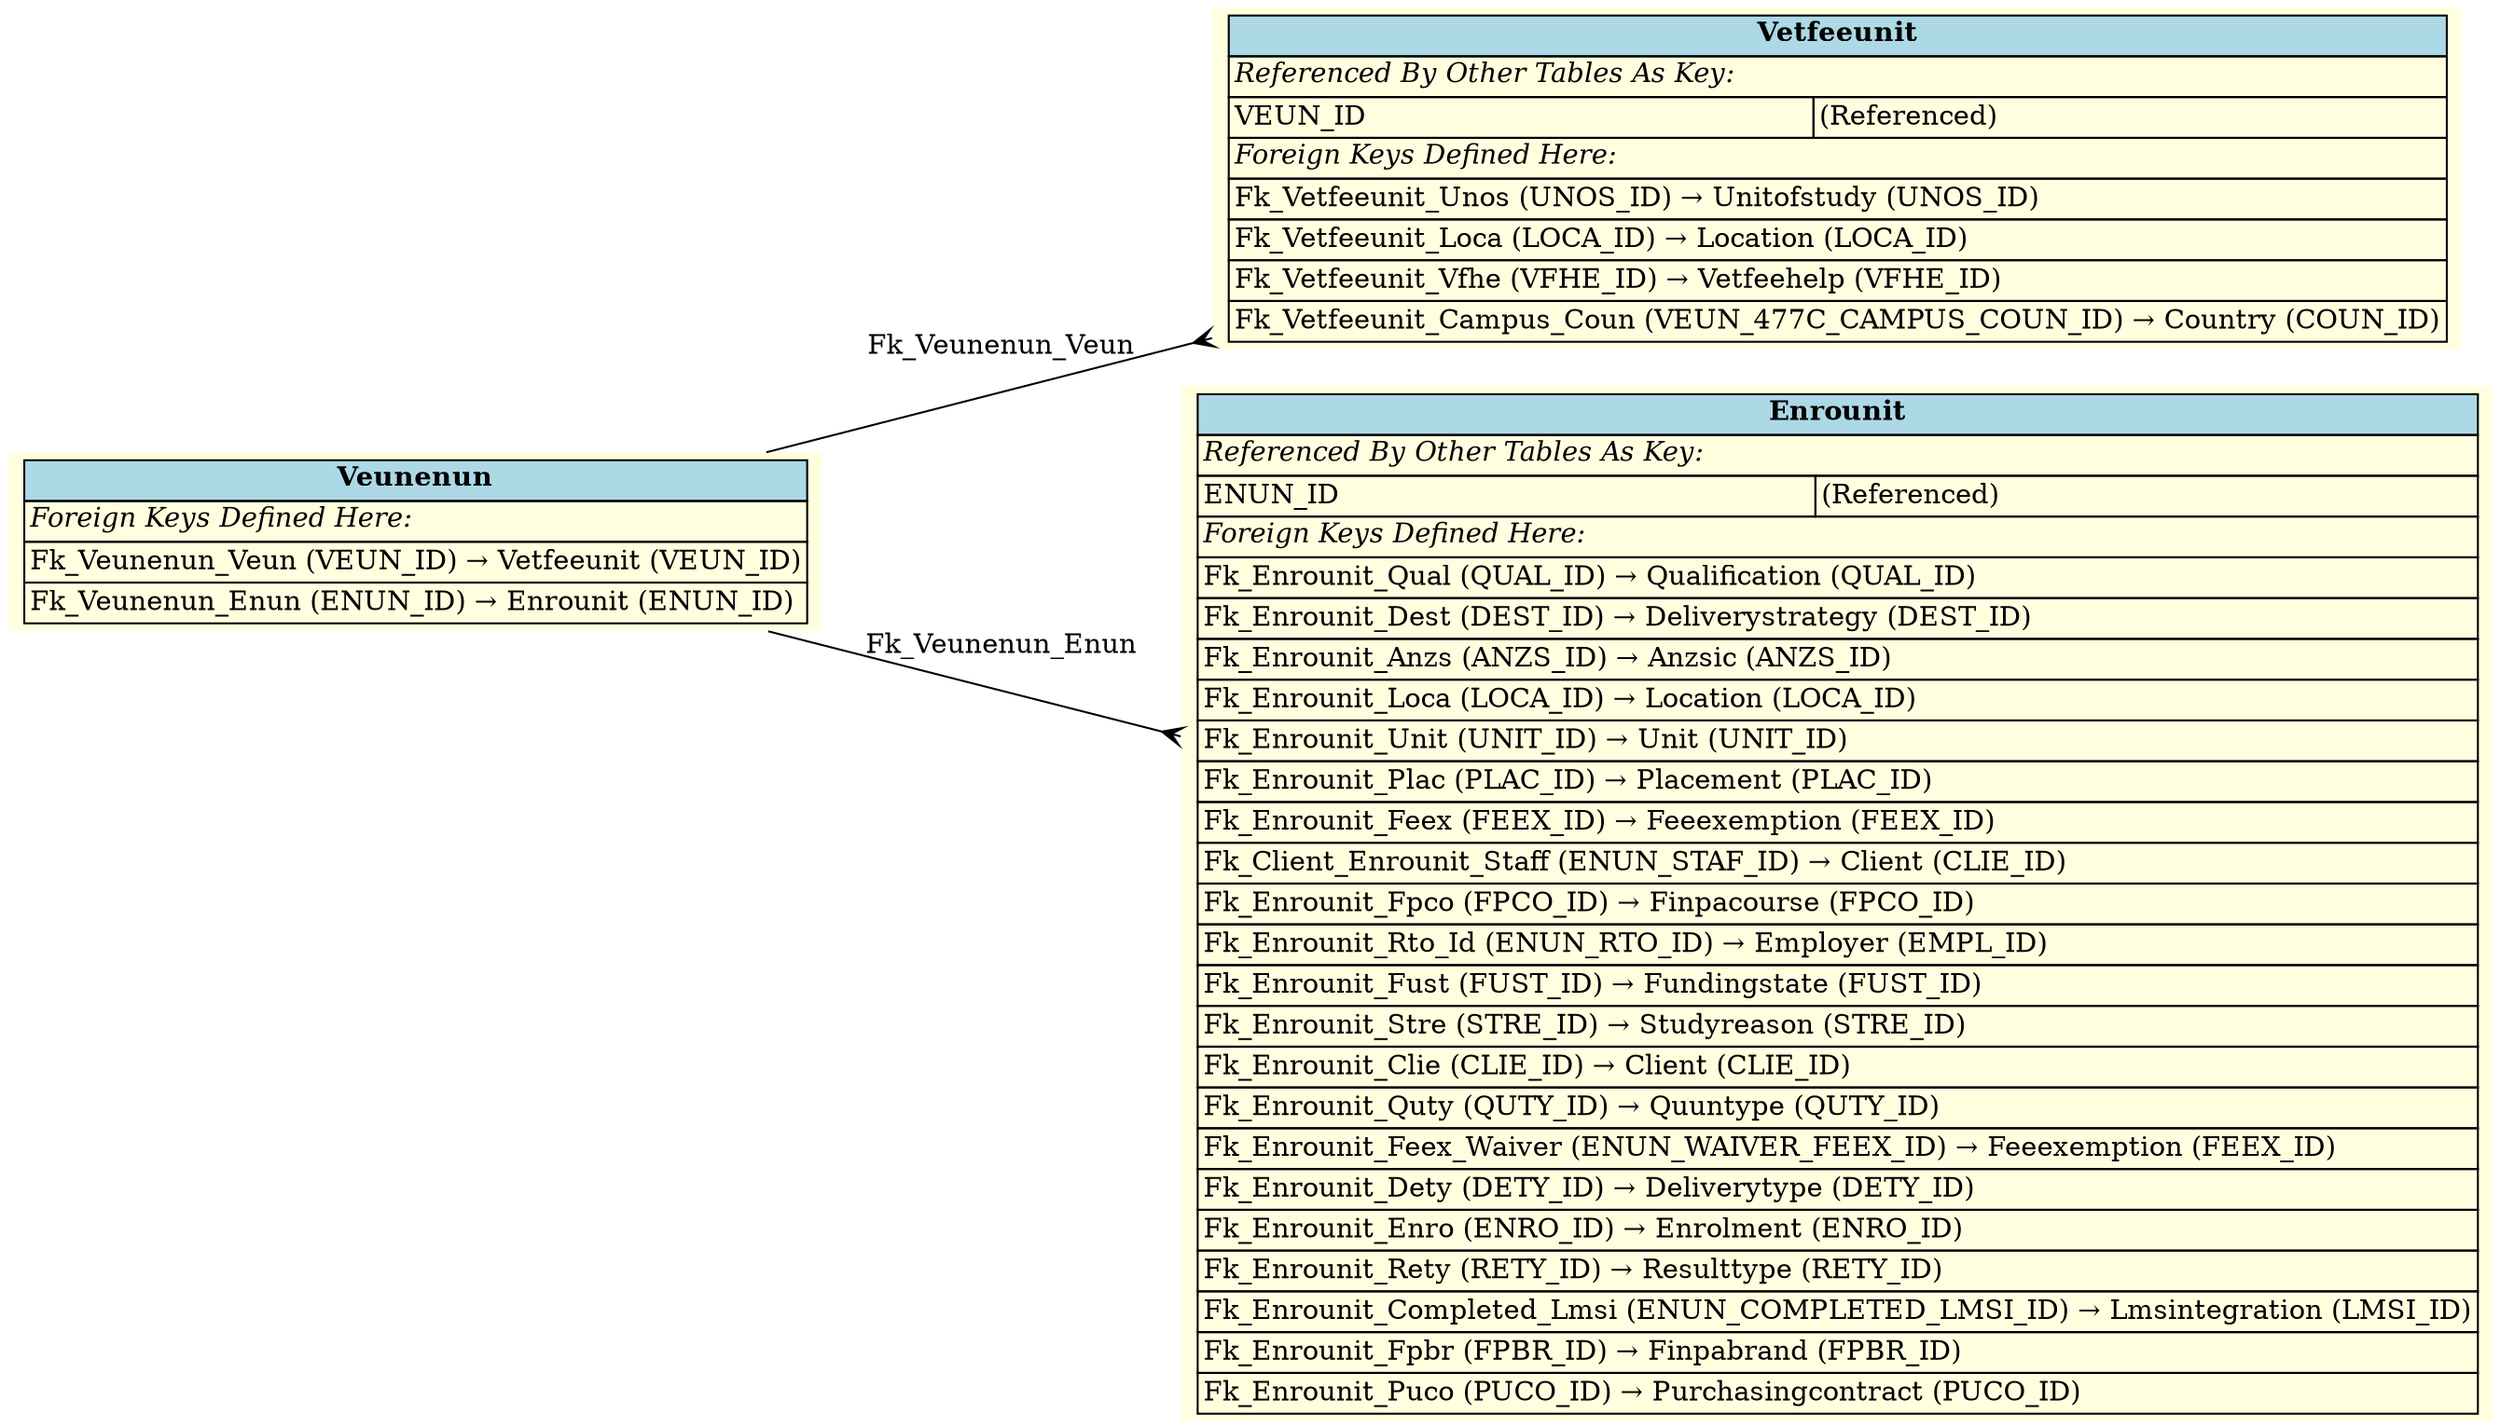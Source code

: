 digraph ERD {
  rankdir=LR;
  node [shape=plaintext, style=filled, fillcolor=lightyellow];
  edge [arrowhead=crow, arrowtail=none, dir=both, labelfontsize=10];

  "Vetfeeunit" [
    label=<
    <TABLE BORDER="0" CELLBORDER="1" CELLSPACING="0" BGCOLOR="lightyellow">
      <TR><TD COLSPAN="2" BGCOLOR="lightblue"><B>Vetfeeunit</B></TD></TR>
      <TR><TD COLSPAN="2" ALIGN="LEFT"><I>Referenced By Other Tables As Key:</I></TD></TR>
      <TR><TD ALIGN="LEFT">VEUN_ID</TD><TD ALIGN="LEFT">(Referenced)</TD></TR>
      <TR><TD COLSPAN="2" ALIGN="LEFT"><I>Foreign Keys Defined Here:</I></TD></TR>
      <TR><TD ALIGN="LEFT" COLSPAN="2">Fk_Vetfeeunit_Unos (UNOS_ID) &rarr; Unitofstudy (UNOS_ID)</TD></TR>
      <TR><TD ALIGN="LEFT" COLSPAN="2">Fk_Vetfeeunit_Loca (LOCA_ID) &rarr; Location (LOCA_ID)</TD></TR>
      <TR><TD ALIGN="LEFT" COLSPAN="2">Fk_Vetfeeunit_Vfhe (VFHE_ID) &rarr; Vetfeehelp (VFHE_ID)</TD></TR>
      <TR><TD ALIGN="LEFT" COLSPAN="2">Fk_Vetfeeunit_Campus_Coun (VEUN_477C_CAMPUS_COUN_ID) &rarr; Country (COUN_ID)</TD></TR>
    </TABLE>
    >
  ];

  "Veunenun" [
    label=<
    <TABLE BORDER="0" CELLBORDER="1" CELLSPACING="0" BGCOLOR="lightyellow">
      <TR><TD COLSPAN="2" BGCOLOR="lightblue"><B>Veunenun</B></TD></TR>
      <TR><TD COLSPAN="2" ALIGN="LEFT"><I>Foreign Keys Defined Here:</I></TD></TR>
      <TR><TD ALIGN="LEFT" COLSPAN="2">Fk_Veunenun_Veun (VEUN_ID) &rarr; Vetfeeunit (VEUN_ID)</TD></TR>
      <TR><TD ALIGN="LEFT" COLSPAN="2">Fk_Veunenun_Enun (ENUN_ID) &rarr; Enrounit (ENUN_ID)</TD></TR>
    </TABLE>
    >
  ];

  "Enrounit" [
    label=<
    <TABLE BORDER="0" CELLBORDER="1" CELLSPACING="0" BGCOLOR="lightyellow">
      <TR><TD COLSPAN="2" BGCOLOR="lightblue"><B>Enrounit</B></TD></TR>
      <TR><TD COLSPAN="2" ALIGN="LEFT"><I>Referenced By Other Tables As Key:</I></TD></TR>
      <TR><TD ALIGN="LEFT">ENUN_ID</TD><TD ALIGN="LEFT">(Referenced)</TD></TR>
      <TR><TD COLSPAN="2" ALIGN="LEFT"><I>Foreign Keys Defined Here:</I></TD></TR>
      <TR><TD ALIGN="LEFT" COLSPAN="2">Fk_Enrounit_Qual (QUAL_ID) &rarr; Qualification (QUAL_ID)</TD></TR>
      <TR><TD ALIGN="LEFT" COLSPAN="2">Fk_Enrounit_Dest (DEST_ID) &rarr; Deliverystrategy (DEST_ID)</TD></TR>
      <TR><TD ALIGN="LEFT" COLSPAN="2">Fk_Enrounit_Anzs (ANZS_ID) &rarr; Anzsic (ANZS_ID)</TD></TR>
      <TR><TD ALIGN="LEFT" COLSPAN="2">Fk_Enrounit_Loca (LOCA_ID) &rarr; Location (LOCA_ID)</TD></TR>
      <TR><TD ALIGN="LEFT" COLSPAN="2">Fk_Enrounit_Unit (UNIT_ID) &rarr; Unit (UNIT_ID)</TD></TR>
      <TR><TD ALIGN="LEFT" COLSPAN="2">Fk_Enrounit_Plac (PLAC_ID) &rarr; Placement (PLAC_ID)</TD></TR>
      <TR><TD ALIGN="LEFT" COLSPAN="2">Fk_Enrounit_Feex (FEEX_ID) &rarr; Feeexemption (FEEX_ID)</TD></TR>
      <TR><TD ALIGN="LEFT" COLSPAN="2">Fk_Client_Enrounit_Staff (ENUN_STAF_ID) &rarr; Client (CLIE_ID)</TD></TR>
      <TR><TD ALIGN="LEFT" COLSPAN="2">Fk_Enrounit_Fpco (FPCO_ID) &rarr; Finpacourse (FPCO_ID)</TD></TR>
      <TR><TD ALIGN="LEFT" COLSPAN="2">Fk_Enrounit_Rto_Id (ENUN_RTO_ID) &rarr; Employer (EMPL_ID)</TD></TR>
      <TR><TD ALIGN="LEFT" COLSPAN="2">Fk_Enrounit_Fust (FUST_ID) &rarr; Fundingstate (FUST_ID)</TD></TR>
      <TR><TD ALIGN="LEFT" COLSPAN="2">Fk_Enrounit_Stre (STRE_ID) &rarr; Studyreason (STRE_ID)</TD></TR>
      <TR><TD ALIGN="LEFT" COLSPAN="2">Fk_Enrounit_Clie (CLIE_ID) &rarr; Client (CLIE_ID)</TD></TR>
      <TR><TD ALIGN="LEFT" COLSPAN="2">Fk_Enrounit_Quty (QUTY_ID) &rarr; Quuntype (QUTY_ID)</TD></TR>
      <TR><TD ALIGN="LEFT" COLSPAN="2">Fk_Enrounit_Feex_Waiver (ENUN_WAIVER_FEEX_ID) &rarr; Feeexemption (FEEX_ID)</TD></TR>
      <TR><TD ALIGN="LEFT" COLSPAN="2">Fk_Enrounit_Dety (DETY_ID) &rarr; Deliverytype (DETY_ID)</TD></TR>
      <TR><TD ALIGN="LEFT" COLSPAN="2">Fk_Enrounit_Enro (ENRO_ID) &rarr; Enrolment (ENRO_ID)</TD></TR>
      <TR><TD ALIGN="LEFT" COLSPAN="2">Fk_Enrounit_Rety (RETY_ID) &rarr; Resulttype (RETY_ID)</TD></TR>
      <TR><TD ALIGN="LEFT" COLSPAN="2">Fk_Enrounit_Completed_Lmsi (ENUN_COMPLETED_LMSI_ID) &rarr; Lmsintegration (LMSI_ID)</TD></TR>
      <TR><TD ALIGN="LEFT" COLSPAN="2">Fk_Enrounit_Fpbr (FPBR_ID) &rarr; Finpabrand (FPBR_ID)</TD></TR>
      <TR><TD ALIGN="LEFT" COLSPAN="2">Fk_Enrounit_Puco (PUCO_ID) &rarr; Purchasingcontract (PUCO_ID)</TD></TR>
    </TABLE>
    >
  ];

  "Veunenun" -> "Enrounit" [label=" Fk_Veunenun_Enun "];
  "Veunenun" -> "Vetfeeunit" [label=" Fk_Veunenun_Veun "];
}
